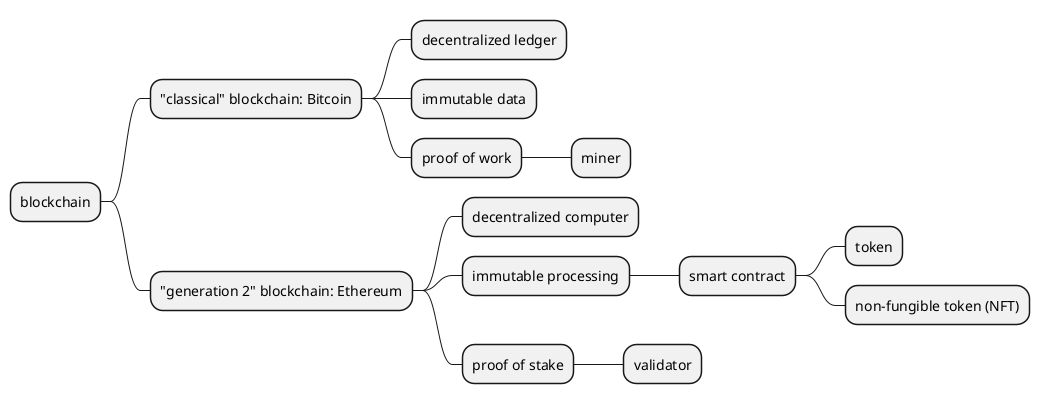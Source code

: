 @startmindmap
* blockchain
** "classical" blockchain: Bitcoin
*** decentralized ledger
*** immutable data
*** proof of work
**** miner
** "generation 2" blockchain: Ethereum
*** decentralized computer
*** immutable processing
**** smart contract
***** token
***** non-fungible token (NFT)
*** proof of stake
**** validator
@endmindmap
